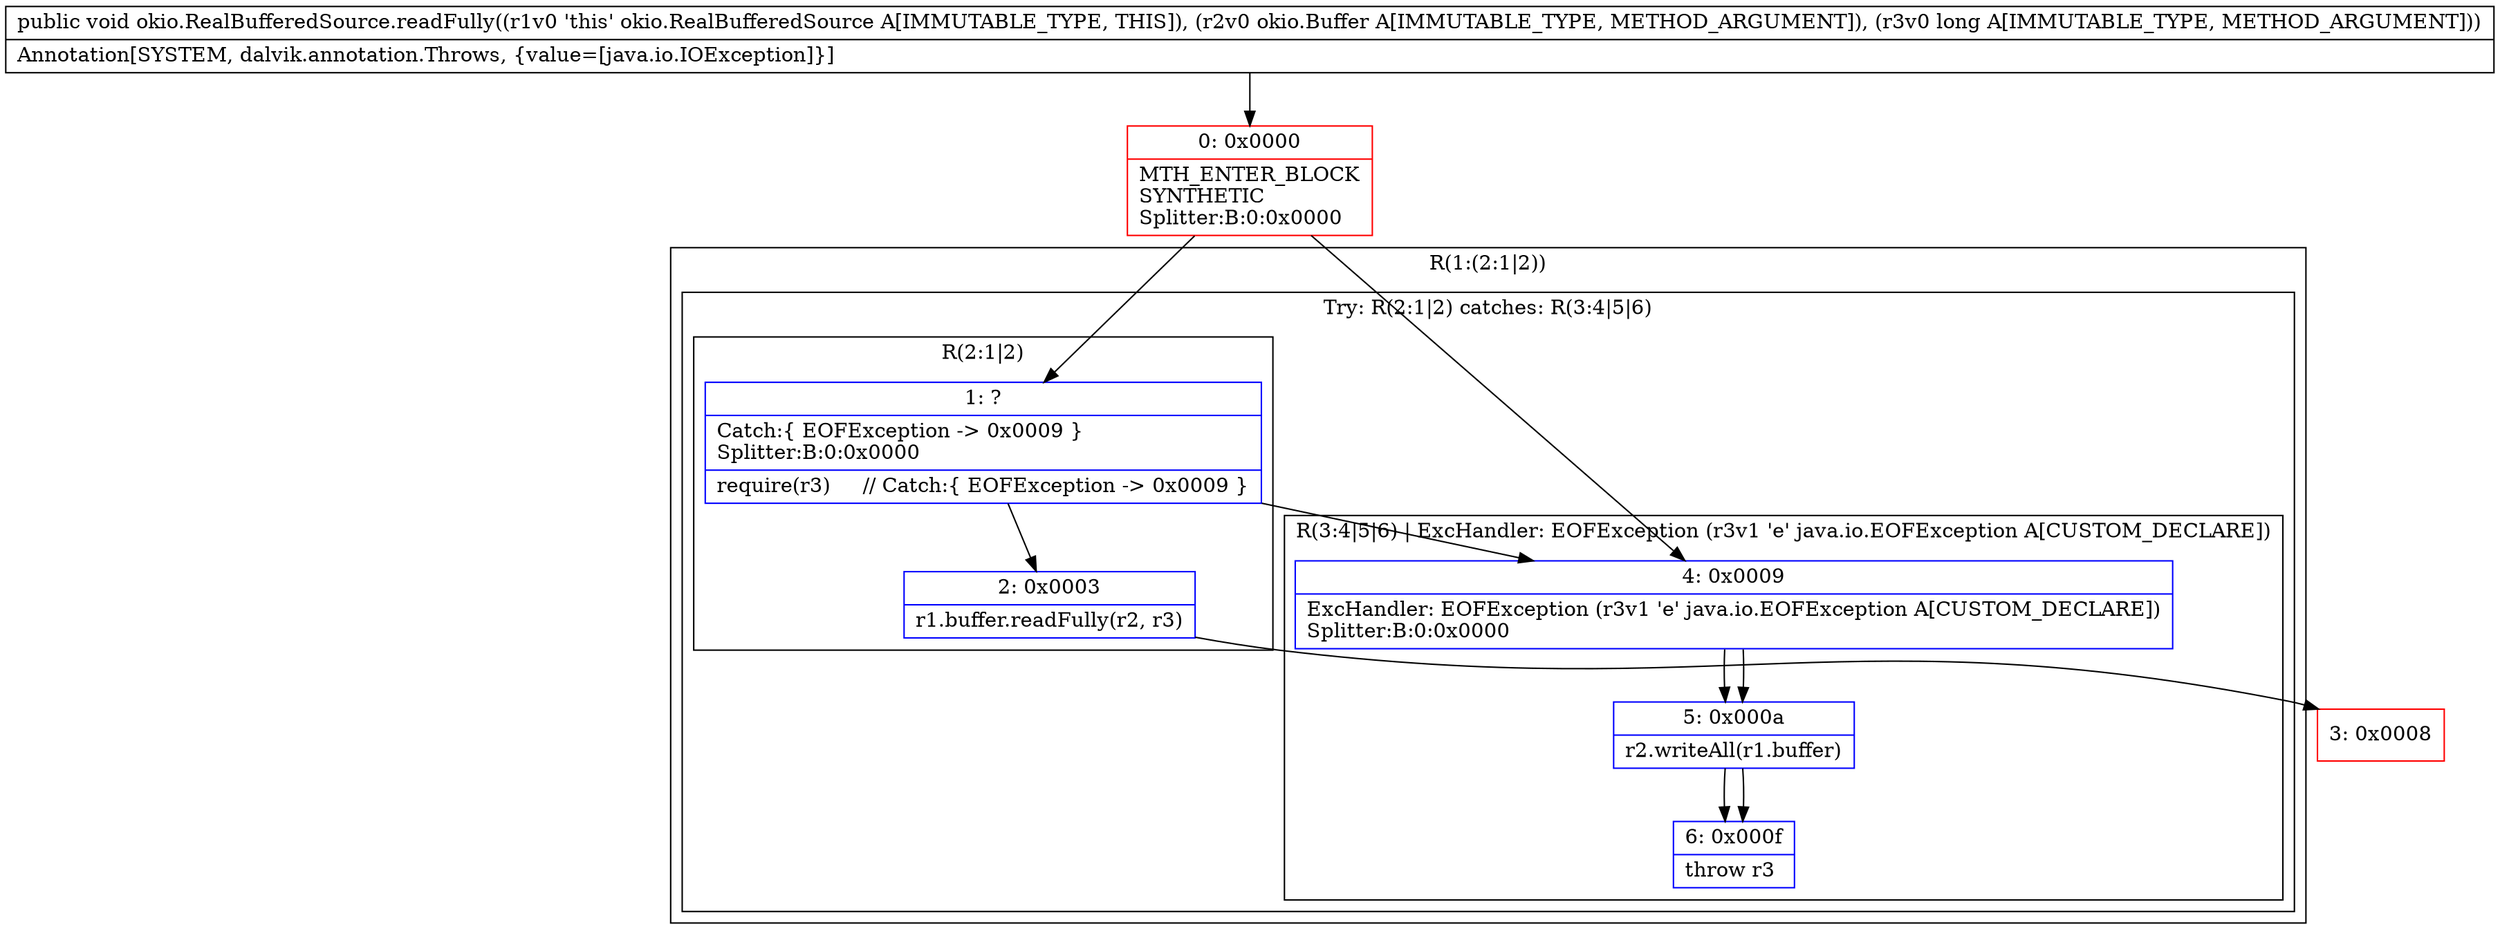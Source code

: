 digraph "CFG forokio.RealBufferedSource.readFully(Lokio\/Buffer;J)V" {
subgraph cluster_Region_1276610271 {
label = "R(1:(2:1|2))";
node [shape=record,color=blue];
subgraph cluster_TryCatchRegion_1369568438 {
label = "Try: R(2:1|2) catches: R(3:4|5|6)";
node [shape=record,color=blue];
subgraph cluster_Region_467305310 {
label = "R(2:1|2)";
node [shape=record,color=blue];
Node_1 [shape=record,label="{1\:\ ?|Catch:\{ EOFException \-\> 0x0009 \}\lSplitter:B:0:0x0000\l|require(r3)     \/\/ Catch:\{ EOFException \-\> 0x0009 \}\l}"];
Node_2 [shape=record,label="{2\:\ 0x0003|r1.buffer.readFully(r2, r3)\l}"];
}
subgraph cluster_Region_549365957 {
label = "R(3:4|5|6) | ExcHandler: EOFException (r3v1 'e' java.io.EOFException A[CUSTOM_DECLARE])\l";
node [shape=record,color=blue];
Node_4 [shape=record,label="{4\:\ 0x0009|ExcHandler: EOFException (r3v1 'e' java.io.EOFException A[CUSTOM_DECLARE])\lSplitter:B:0:0x0000\l}"];
Node_5 [shape=record,label="{5\:\ 0x000a|r2.writeAll(r1.buffer)\l}"];
Node_6 [shape=record,label="{6\:\ 0x000f|throw r3\l}"];
}
}
}
subgraph cluster_Region_549365957 {
label = "R(3:4|5|6) | ExcHandler: EOFException (r3v1 'e' java.io.EOFException A[CUSTOM_DECLARE])\l";
node [shape=record,color=blue];
Node_4 [shape=record,label="{4\:\ 0x0009|ExcHandler: EOFException (r3v1 'e' java.io.EOFException A[CUSTOM_DECLARE])\lSplitter:B:0:0x0000\l}"];
Node_5 [shape=record,label="{5\:\ 0x000a|r2.writeAll(r1.buffer)\l}"];
Node_6 [shape=record,label="{6\:\ 0x000f|throw r3\l}"];
}
Node_0 [shape=record,color=red,label="{0\:\ 0x0000|MTH_ENTER_BLOCK\lSYNTHETIC\lSplitter:B:0:0x0000\l}"];
Node_3 [shape=record,color=red,label="{3\:\ 0x0008}"];
MethodNode[shape=record,label="{public void okio.RealBufferedSource.readFully((r1v0 'this' okio.RealBufferedSource A[IMMUTABLE_TYPE, THIS]), (r2v0 okio.Buffer A[IMMUTABLE_TYPE, METHOD_ARGUMENT]), (r3v0 long A[IMMUTABLE_TYPE, METHOD_ARGUMENT]))  | Annotation[SYSTEM, dalvik.annotation.Throws, \{value=[java.io.IOException]\}]\l}"];
MethodNode -> Node_0;
Node_1 -> Node_2;
Node_1 -> Node_4;
Node_2 -> Node_3;
Node_4 -> Node_5;
Node_5 -> Node_6;
Node_4 -> Node_5;
Node_5 -> Node_6;
Node_0 -> Node_1;
Node_0 -> Node_4;
}

